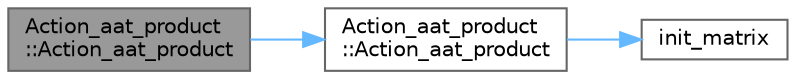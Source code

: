 digraph "Action_aat_product::Action_aat_product"
{
 // LATEX_PDF_SIZE
  bgcolor="transparent";
  edge [fontname=Helvetica,fontsize=10,labelfontname=Helvetica,labelfontsize=10];
  node [fontname=Helvetica,fontsize=10,shape=box,height=0.2,width=0.4];
  rankdir="LR";
  Node1 [id="Node000001",label="Action_aat_product\l::Action_aat_product",height=0.2,width=0.4,color="gray40", fillcolor="grey60", style="filled", fontcolor="black",tooltip=" "];
  Node1 -> Node2 [id="edge3_Node000001_Node000002",color="steelblue1",style="solid",tooltip=" "];
  Node2 [id="Node000002",label="Action_aat_product\l::Action_aat_product",height=0.2,width=0.4,color="grey40", fillcolor="white", style="filled",URL="$class_action__aat__product.html#a3398349ab82756587da76ea2836eecb4",tooltip=" "];
  Node2 -> Node3 [id="edge4_Node000002_Node000003",color="steelblue1",style="solid",tooltip=" "];
  Node3 [id="Node000003",label="init_matrix",height=0.2,width=0.4,color="grey40", fillcolor="white", style="filled",URL="$matrix_8hpp.html#a21bb302efd69cdbe9ecc131ea2413bf9",tooltip=" "];
}
